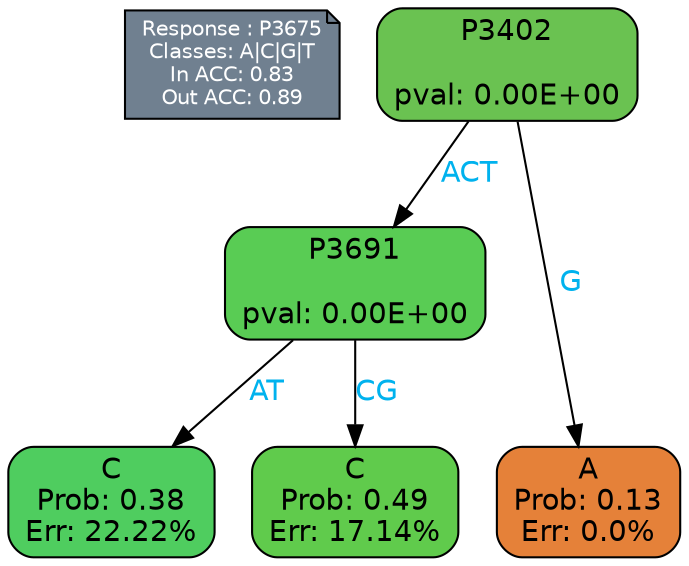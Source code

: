 digraph Tree {
node [shape=box, style="filled, rounded", color="black", fontname=helvetica] ;
graph [ranksep=equally, splines=polylines, bgcolor=transparent, dpi=600] ;
edge [fontname=helvetica] ;
LEGEND [label="Response : P3675
Classes: A|C|G|T
In ACC: 0.83
Out ACC: 0.89
",shape=note,align=left,style=filled,fillcolor="slategray",fontcolor="white",fontsize=10];1 [label="P3402

pval: 0.00E+00", fillcolor="#6ac251"] ;
2 [label="P3691

pval: 0.00E+00", fillcolor="#59cc54"] ;
3 [label="C
Prob: 0.38
Err: 22.22%", fillcolor="#4fcd5f"] ;
4 [label="C
Prob: 0.49
Err: 17.14%", fillcolor="#60cb4c"] ;
5 [label="A
Prob: 0.13
Err: 0.0%", fillcolor="#e58139"] ;
1 -> 2 [label="ACT",fontcolor=deepskyblue2] ;
1 -> 5 [label="G",fontcolor=deepskyblue2] ;
2 -> 3 [label="AT",fontcolor=deepskyblue2] ;
2 -> 4 [label="CG",fontcolor=deepskyblue2] ;
{rank = same; 3;4;5;}{rank = same; LEGEND;1;}}